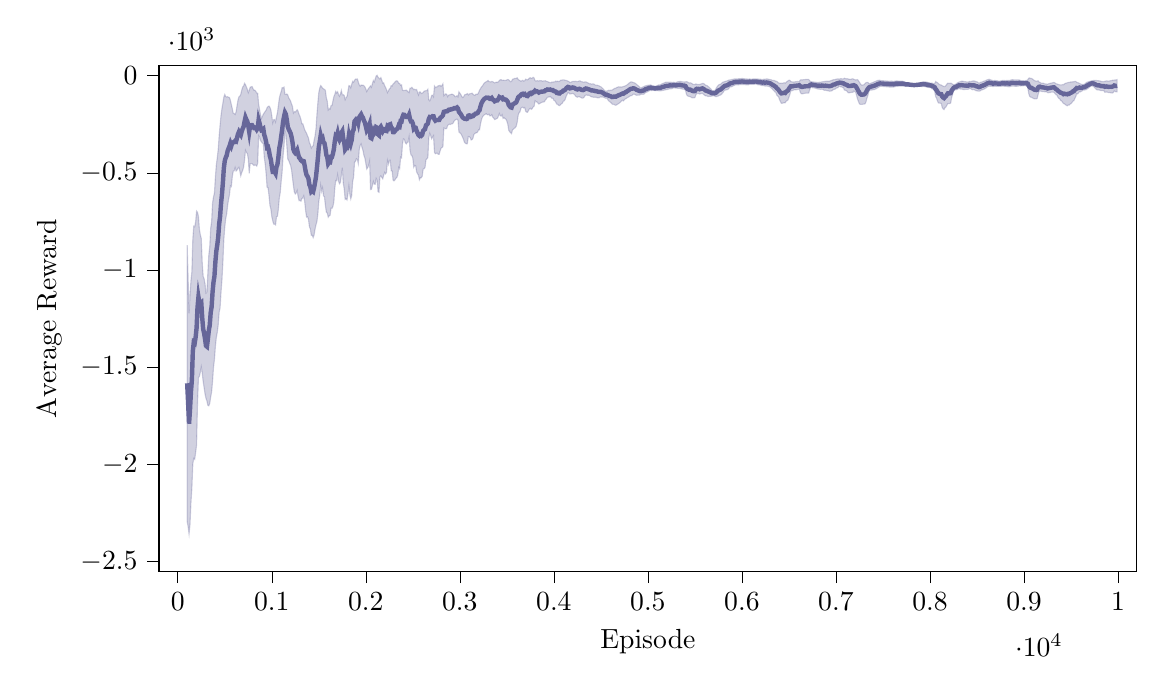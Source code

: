 % This file was created by tikzplotlib v0.9.1.
\begin{tikzpicture}

\definecolor{color0}{rgb}{1,0.498,0.055}
\definecolor{color1}{rgb}{0.122,0.467,0.706}

\begin{axis}[
compat=newest,
tick align=outside,
tick pos=left,
x grid style={white!69.02!black},
xmin=-200, xmax=10200.00,
xtick style={color=black},
y grid style={white!69.02!black},
ymin=-2550.00, ymax=50.00,
ytick style={color=black},
scaled y ticks=true,
scaled y ticks=base 10:-3,
width=14cm,
height=8cm,
xlabel=Episode,
ylabel=Average Reward,
%y label style={at={(-0.2,0.5)}}
]

\path [draw=blue!20!gray, fill=blue!20!gray, opacity=0.3]
(axis cs:100,-2293.9)
--(axis cs:100,-871.441)
--(axis cs:110,-1046.246)
--(axis cs:120,-1222.555)
--(axis cs:130,-1129.117)
--(axis cs:140,-1055.482)
--(axis cs:150,-1008.552)
--(axis cs:160,-840.538)
--(axis cs:170,-774.611)
--(axis cs:180,-777.719)
--(axis cs:190,-751.388)
--(axis cs:200,-697.044)
--(axis cs:210,-703.022)
--(axis cs:220,-724.943)
--(axis cs:230,-790.314)
--(axis cs:240,-819.211)
--(axis cs:250,-838.177)
--(axis cs:260,-961.242)
--(axis cs:270,-1032.816)
--(axis cs:280,-1044.192)
--(axis cs:290,-1070.416)
--(axis cs:300,-1119.254)
--(axis cs:310,-1114.138)
--(axis cs:320,-1014.129)
--(axis cs:330,-923.341)
--(axis cs:340,-880.965)
--(axis cs:350,-785.676)
--(axis cs:360,-751.487)
--(axis cs:370,-655.035)
--(axis cs:380,-623.95)
--(axis cs:390,-603.44)
--(axis cs:400,-522.469)
--(axis cs:410,-459.254)
--(axis cs:420,-422.226)
--(axis cs:430,-379.973)
--(axis cs:440,-309.907)
--(axis cs:450,-254.455)
--(axis cs:460,-204.104)
--(axis cs:470,-169.242)
--(axis cs:480,-140.536)
--(axis cs:490,-110.114)
--(axis cs:500,-97.032)
--(axis cs:510,-107.549)
--(axis cs:520,-110.116)
--(axis cs:530,-108.291)
--(axis cs:540,-111.387)
--(axis cs:550,-112.778)
--(axis cs:560,-128.012)
--(axis cs:570,-148.968)
--(axis cs:580,-169.784)
--(axis cs:590,-194.105)
--(axis cs:600,-194.973)
--(axis cs:610,-199.733)
--(axis cs:620,-186.604)
--(axis cs:630,-155.909)
--(axis cs:640,-127.443)
--(axis cs:650,-109.028)
--(axis cs:660,-106.278)
--(axis cs:670,-95.886)
--(axis cs:680,-75.063)
--(axis cs:690,-59.139)
--(axis cs:700,-53.334)
--(axis cs:710,-39.624)
--(axis cs:720,-46.033)
--(axis cs:730,-59.105)
--(axis cs:740,-70.326)
--(axis cs:750,-87.801)
--(axis cs:760,-75.775)
--(axis cs:770,-59.671)
--(axis cs:780,-57.638)
--(axis cs:790,-55.959)
--(axis cs:800,-66.516)
--(axis cs:810,-75.237)
--(axis cs:820,-75.088)
--(axis cs:830,-79.78)
--(axis cs:840,-90.23)
--(axis cs:850,-90.52)
--(axis cs:860,-146.8)
--(axis cs:870,-174.305)
--(axis cs:880,-201.411)
--(axis cs:890,-220.397)
--(axis cs:900,-209.678)
--(axis cs:910,-197.954)
--(axis cs:920,-191.275)
--(axis cs:930,-183.879)
--(axis cs:940,-177.145)
--(axis cs:950,-164.896)
--(axis cs:960,-159.282)
--(axis cs:970,-156.347)
--(axis cs:980,-162.896)
--(axis cs:990,-176.284)
--(axis cs:1000,-206.641)
--(axis cs:1010,-243.389)
--(axis cs:1020,-226.938)
--(axis cs:1030,-225.669)
--(axis cs:1040,-238.162)
--(axis cs:1050,-212.882)
--(axis cs:1060,-189.642)
--(axis cs:1070,-154.027)
--(axis cs:1080,-116.573)
--(axis cs:1090,-95.94)
--(axis cs:1100,-81.768)
--(axis cs:1110,-62.072)
--(axis cs:1120,-62.798)
--(axis cs:1130,-59.006)
--(axis cs:1140,-95.716)
--(axis cs:1150,-96.992)
--(axis cs:1160,-94.252)
--(axis cs:1170,-99.326)
--(axis cs:1180,-114.164)
--(axis cs:1190,-121.991)
--(axis cs:1200,-130.688)
--(axis cs:1210,-145.668)
--(axis cs:1220,-158.4)
--(axis cs:1230,-192.421)
--(axis cs:1240,-185.096)
--(axis cs:1250,-187.268)
--(axis cs:1260,-181.343)
--(axis cs:1270,-175.513)
--(axis cs:1280,-183.899)
--(axis cs:1290,-199.258)
--(axis cs:1300,-210.137)
--(axis cs:1310,-225.396)
--(axis cs:1320,-248.028)
--(axis cs:1330,-247.576)
--(axis cs:1340,-262.336)
--(axis cs:1350,-278.854)
--(axis cs:1360,-288.474)
--(axis cs:1370,-296.682)
--(axis cs:1380,-310.157)
--(axis cs:1390,-320.602)
--(axis cs:1400,-345.012)
--(axis cs:1410,-354.951)
--(axis cs:1420,-372.878)
--(axis cs:1430,-364.818)
--(axis cs:1440,-360.52)
--(axis cs:1450,-333.707)
--(axis cs:1460,-309.971)
--(axis cs:1470,-273.762)
--(axis cs:1480,-200.035)
--(axis cs:1490,-139.018)
--(axis cs:1500,-86.659)
--(axis cs:1510,-63.918)
--(axis cs:1520,-51.473)
--(axis cs:1530,-56.764)
--(axis cs:1540,-64.544)
--(axis cs:1550,-67.863)
--(axis cs:1560,-71.359)
--(axis cs:1570,-75.108)
--(axis cs:1580,-113.878)
--(axis cs:1590,-131.617)
--(axis cs:1600,-176.777)
--(axis cs:1610,-169.104)
--(axis cs:1620,-172.976)
--(axis cs:1630,-154.773)
--(axis cs:1640,-153.039)
--(axis cs:1650,-130.692)
--(axis cs:1660,-107.909)
--(axis cs:1670,-96.62)
--(axis cs:1680,-81.319)
--(axis cs:1690,-89.26)
--(axis cs:1700,-82.811)
--(axis cs:1710,-97.988)
--(axis cs:1720,-106.264)
--(axis cs:1730,-93.723)
--(axis cs:1740,-76.664)
--(axis cs:1750,-99.057)
--(axis cs:1760,-98.353)
--(axis cs:1770,-101.211)
--(axis cs:1780,-123.915)
--(axis cs:1790,-113.089)
--(axis cs:1800,-107.179)
--(axis cs:1810,-80.815)
--(axis cs:1820,-51.155)
--(axis cs:1830,-53.198)
--(axis cs:1840,-62.892)
--(axis cs:1850,-43.669)
--(axis cs:1860,-29.119)
--(axis cs:1870,-33.721)
--(axis cs:1880,-24.476)
--(axis cs:1890,-17.718)
--(axis cs:1900,-18.109)
--(axis cs:1910,-16.966)
--(axis cs:1920,-32.296)
--(axis cs:1930,-47.104)
--(axis cs:1940,-54.624)
--(axis cs:1950,-48.346)
--(axis cs:1960,-49.758)
--(axis cs:1970,-48.802)
--(axis cs:1980,-52.123)
--(axis cs:1990,-58.25)
--(axis cs:2000,-68.533)
--(axis cs:2010,-82.06)
--(axis cs:2020,-73.103)
--(axis cs:2030,-64.577)
--(axis cs:2040,-59.454)
--(axis cs:2050,-52.538)
--(axis cs:2060,-59.942)
--(axis cs:2070,-41.246)
--(axis cs:2080,-25.07)
--(axis cs:2090,-32.858)
--(axis cs:2100,-17.511)
--(axis cs:2110,-1.727)
--(axis cs:2120,1.895)
--(axis cs:2130,-8.087)
--(axis cs:2140,-12.872)
--(axis cs:2150,-17.017)
--(axis cs:2160,-10.119)
--(axis cs:2170,-23.455)
--(axis cs:2180,-38.996)
--(axis cs:2190,-36.955)
--(axis cs:2200,-51.423)
--(axis cs:2210,-61.407)
--(axis cs:2220,-71.571)
--(axis cs:2230,-87.185)
--(axis cs:2240,-78.184)
--(axis cs:2250,-68.252)
--(axis cs:2260,-65.133)
--(axis cs:2270,-51.04)
--(axis cs:2280,-53.464)
--(axis cs:2290,-42.831)
--(axis cs:2300,-39.426)
--(axis cs:2310,-32.799)
--(axis cs:2320,-28.206)
--(axis cs:2330,-26.598)
--(axis cs:2340,-29.365)
--(axis cs:2350,-40.135)
--(axis cs:2360,-39.901)
--(axis cs:2370,-49.594)
--(axis cs:2380,-47.38)
--(axis cs:2390,-74.374)
--(axis cs:2400,-76.407)
--(axis cs:2410,-75.994)
--(axis cs:2420,-75.953)
--(axis cs:2430,-74.186)
--(axis cs:2440,-78.677)
--(axis cs:2450,-83.808)
--(axis cs:2460,-87.413)
--(axis cs:2470,-63.962)
--(axis cs:2480,-63.924)
--(axis cs:2490,-60.217)
--(axis cs:2500,-66.167)
--(axis cs:2510,-72.374)
--(axis cs:2520,-70.098)
--(axis cs:2530,-72.531)
--(axis cs:2540,-71.279)
--(axis cs:2550,-85.642)
--(axis cs:2560,-99.443)
--(axis cs:2570,-83.814)
--(axis cs:2580,-83.871)
--(axis cs:2590,-92.045)
--(axis cs:2600,-90.188)
--(axis cs:2610,-86.816)
--(axis cs:2620,-79.88)
--(axis cs:2630,-78.58)
--(axis cs:2640,-77.447)
--(axis cs:2650,-76.406)
--(axis cs:2660,-69.876)
--(axis cs:2670,-124.767)
--(axis cs:2680,-129.809)
--(axis cs:2690,-119.64)
--(axis cs:2700,-101.359)
--(axis cs:2710,-100.586)
--(axis cs:2720,-108.794)
--(axis cs:2730,-53.486)
--(axis cs:2740,-61.248)
--(axis cs:2750,-58.003)
--(axis cs:2760,-57.539)
--(axis cs:2770,-52.219)
--(axis cs:2780,-51.918)
--(axis cs:2790,-49.722)
--(axis cs:2800,-55.445)
--(axis cs:2810,-50.382)
--(axis cs:2820,-41.922)
--(axis cs:2830,-103.27)
--(axis cs:2840,-98.036)
--(axis cs:2850,-93.505)
--(axis cs:2860,-95.657)
--(axis cs:2870,-107.796)
--(axis cs:2880,-100.453)
--(axis cs:2890,-99.013)
--(axis cs:2900,-97.741)
--(axis cs:2910,-95.491)
--(axis cs:2920,-95.815)
--(axis cs:2930,-97.627)
--(axis cs:2940,-101.767)
--(axis cs:2950,-108.626)
--(axis cs:2960,-107.222)
--(axis cs:2970,-103.46)
--(axis cs:2980,-109.588)
--(axis cs:2990,-83.316)
--(axis cs:3000,-89.856)
--(axis cs:3010,-97.184)
--(axis cs:3020,-106.916)
--(axis cs:3030,-112.839)
--(axis cs:3040,-108.915)
--(axis cs:3050,-99.202)
--(axis cs:3060,-97.102)
--(axis cs:3070,-95.709)
--(axis cs:3080,-92.149)
--(axis cs:3090,-99.276)
--(axis cs:3100,-94.696)
--(axis cs:3110,-92.838)
--(axis cs:3120,-92.15)
--(axis cs:3130,-89.924)
--(axis cs:3140,-95.794)
--(axis cs:3150,-100.231)
--(axis cs:3160,-101.832)
--(axis cs:3170,-95.722)
--(axis cs:3180,-96.008)
--(axis cs:3190,-95.458)
--(axis cs:3200,-85.783)
--(axis cs:3210,-75.023)
--(axis cs:3220,-66.517)
--(axis cs:3230,-57.959)
--(axis cs:3240,-53.048)
--(axis cs:3250,-45.389)
--(axis cs:3260,-38.178)
--(axis cs:3270,-34.681)
--(axis cs:3280,-31.388)
--(axis cs:3290,-28.718)
--(axis cs:3300,-24.786)
--(axis cs:3310,-30.847)
--(axis cs:3320,-31.255)
--(axis cs:3330,-32.686)
--(axis cs:3340,-29.788)
--(axis cs:3350,-31.34)
--(axis cs:3360,-34.612)
--(axis cs:3370,-37.554)
--(axis cs:3380,-34.815)
--(axis cs:3390,-33.358)
--(axis cs:3400,-35.076)
--(axis cs:3410,-31.146)
--(axis cs:3420,-25.612)
--(axis cs:3430,-21.319)
--(axis cs:3440,-20.703)
--(axis cs:3450,-24.728)
--(axis cs:3460,-23.296)
--(axis cs:3470,-23.966)
--(axis cs:3480,-24.975)
--(axis cs:3490,-24.087)
--(axis cs:3500,-22.033)
--(axis cs:3510,-19.897)
--(axis cs:3520,-21.503)
--(axis cs:3530,-26.553)
--(axis cs:3540,-31.735)
--(axis cs:3550,-29.867)
--(axis cs:3560,-18.675)
--(axis cs:3570,-17.686)
--(axis cs:3580,-14.69)
--(axis cs:3590,-14.26)
--(axis cs:3600,-14.02)
--(axis cs:3610,-10.987)
--(axis cs:3620,-19.225)
--(axis cs:3630,-22.922)
--(axis cs:3640,-25.826)
--(axis cs:3650,-28.949)
--(axis cs:3660,-26.157)
--(axis cs:3670,-23.894)
--(axis cs:3680,-28.295)
--(axis cs:3690,-25.736)
--(axis cs:3700,-18.303)
--(axis cs:3710,-20.603)
--(axis cs:3720,-21.445)
--(axis cs:3730,-17.726)
--(axis cs:3740,-12.25)
--(axis cs:3750,-10.855)
--(axis cs:3760,-14.153)
--(axis cs:3770,-12.682)
--(axis cs:3780,-8.501)
--(axis cs:3790,-12.185)
--(axis cs:3800,-25.846)
--(axis cs:3810,-27.936)
--(axis cs:3820,-26.112)
--(axis cs:3830,-26.326)
--(axis cs:3840,-27.819)
--(axis cs:3850,-25.397)
--(axis cs:3860,-26.238)
--(axis cs:3870,-26.265)
--(axis cs:3880,-28.556)
--(axis cs:3890,-27.01)
--(axis cs:3900,-27.151)
--(axis cs:3910,-26.181)
--(axis cs:3920,-29.391)
--(axis cs:3930,-30.285)
--(axis cs:3940,-32.638)
--(axis cs:3950,-34.526)
--(axis cs:3960,-35.876)
--(axis cs:3970,-36.494)
--(axis cs:3980,-32.796)
--(axis cs:3990,-33.314)
--(axis cs:4000,-32.378)
--(axis cs:4010,-32.336)
--(axis cs:4020,-28.087)
--(axis cs:4030,-30.907)
--(axis cs:4040,-28.492)
--(axis cs:4050,-30.606)
--(axis cs:4060,-29.624)
--(axis cs:4070,-24.007)
--(axis cs:4080,-23.163)
--(axis cs:4090,-22.456)
--(axis cs:4100,-21.803)
--(axis cs:4110,-21.934)
--(axis cs:4120,-23.879)
--(axis cs:4130,-24.592)
--(axis cs:4140,-25.881)
--(axis cs:4150,-28.401)
--(axis cs:4160,-30.573)
--(axis cs:4170,-35.941)
--(axis cs:4180,-34.643)
--(axis cs:4190,-31.602)
--(axis cs:4200,-30.109)
--(axis cs:4210,-29.492)
--(axis cs:4220,-30.12)
--(axis cs:4230,-29.201)
--(axis cs:4240,-30.165)
--(axis cs:4250,-31.032)
--(axis cs:4260,-29.548)
--(axis cs:4270,-27.033)
--(axis cs:4280,-27.384)
--(axis cs:4290,-30.99)
--(axis cs:4300,-31.482)
--(axis cs:4310,-33.267)
--(axis cs:4320,-33.187)
--(axis cs:4330,-32.739)
--(axis cs:4340,-31.897)
--(axis cs:4350,-34.146)
--(axis cs:4360,-36.961)
--(axis cs:4370,-38.805)
--(axis cs:4380,-42.508)
--(axis cs:4390,-41.317)
--(axis cs:4400,-43.952)
--(axis cs:4410,-42.525)
--(axis cs:4420,-42.723)
--(axis cs:4430,-44.501)
--(axis cs:4440,-48.454)
--(axis cs:4450,-48.711)
--(axis cs:4460,-48.818)
--(axis cs:4470,-51.044)
--(axis cs:4480,-52.252)
--(axis cs:4490,-55.715)
--(axis cs:4500,-57.346)
--(axis cs:4510,-62.05)
--(axis cs:4520,-65.767)
--(axis cs:4530,-72.128)
--(axis cs:4540,-76.602)
--(axis cs:4550,-79.798)
--(axis cs:4560,-79.515)
--(axis cs:4570,-78.531)
--(axis cs:4580,-75.327)
--(axis cs:4590,-77.33)
--(axis cs:4600,-74.272)
--(axis cs:4610,-74.328)
--(axis cs:4620,-74.194)
--(axis cs:4630,-70.838)
--(axis cs:4640,-67.842)
--(axis cs:4650,-64.606)
--(axis cs:4660,-64.104)
--(axis cs:4670,-60.203)
--(axis cs:4680,-59.537)
--(axis cs:4690,-57.367)
--(axis cs:4700,-58.425)
--(axis cs:4710,-58.127)
--(axis cs:4720,-58.991)
--(axis cs:4730,-57.648)
--(axis cs:4740,-55.583)
--(axis cs:4750,-55.16)
--(axis cs:4760,-51.932)
--(axis cs:4770,-51.029)
--(axis cs:4780,-46.282)
--(axis cs:4790,-43.305)
--(axis cs:4800,-38.445)
--(axis cs:4810,-34.943)
--(axis cs:4820,-32.064)
--(axis cs:4830,-32.663)
--(axis cs:4840,-34.475)
--(axis cs:4850,-35.909)
--(axis cs:4860,-38.257)
--(axis cs:4870,-40.743)
--(axis cs:4880,-45.882)
--(axis cs:4890,-48.987)
--(axis cs:4900,-53.164)
--(axis cs:4910,-57.674)
--(axis cs:4920,-62.978)
--(axis cs:4930,-62.854)
--(axis cs:4940,-59.517)
--(axis cs:4950,-57.816)
--(axis cs:4960,-55.718)
--(axis cs:4970,-53.04)
--(axis cs:4980,-52.013)
--(axis cs:4990,-50.699)
--(axis cs:5000,-49.654)
--(axis cs:5010,-49.331)
--(axis cs:5020,-48.346)
--(axis cs:5030,-47.77)
--(axis cs:5040,-50.212)
--(axis cs:5050,-51.802)
--(axis cs:5060,-52.9)
--(axis cs:5070,-54.046)
--(axis cs:5080,-54.174)
--(axis cs:5090,-53.183)
--(axis cs:5100,-51.457)
--(axis cs:5110,-48.515)
--(axis cs:5120,-47.426)
--(axis cs:5130,-47.244)
--(axis cs:5140,-45.468)
--(axis cs:5150,-42.069)
--(axis cs:5160,-39.628)
--(axis cs:5170,-39.036)
--(axis cs:5180,-36.099)
--(axis cs:5190,-33.852)
--(axis cs:5200,-33.427)
--(axis cs:5210,-33.636)
--(axis cs:5220,-33.764)
--(axis cs:5230,-33.107)
--(axis cs:5240,-33.361)
--(axis cs:5250,-34.336)
--(axis cs:5260,-35.468)
--(axis cs:5270,-34.102)
--(axis cs:5280,-34.892)
--(axis cs:5290,-35.758)
--(axis cs:5300,-35.49)
--(axis cs:5310,-32.914)
--(axis cs:5320,-31.504)
--(axis cs:5330,-31.072)
--(axis cs:5340,-30.005)
--(axis cs:5350,-30.245)
--(axis cs:5360,-30.588)
--(axis cs:5370,-32.344)
--(axis cs:5380,-32.014)
--(axis cs:5390,-32.754)
--(axis cs:5400,-32.122)
--(axis cs:5410,-30.909)
--(axis cs:5420,-32.322)
--(axis cs:5430,-34.996)
--(axis cs:5440,-38.156)
--(axis cs:5450,-36.929)
--(axis cs:5460,-38.243)
--(axis cs:5470,-41.636)
--(axis cs:5480,-44.628)
--(axis cs:5490,-45.122)
--(axis cs:5500,-45.541)
--(axis cs:5510,-42.546)
--(axis cs:5520,-44.188)
--(axis cs:5530,-45.725)
--(axis cs:5540,-44.789)
--(axis cs:5550,-45.79)
--(axis cs:5560,-43.506)
--(axis cs:5570,-41.859)
--(axis cs:5580,-40.284)
--(axis cs:5590,-40.369)
--(axis cs:5600,-42.719)
--(axis cs:5610,-48.149)
--(axis cs:5620,-50.395)
--(axis cs:5630,-51.367)
--(axis cs:5640,-55.313)
--(axis cs:5650,-58.976)
--(axis cs:5660,-64.607)
--(axis cs:5670,-68.357)
--(axis cs:5680,-75.463)
--(axis cs:5690,-77.774)
--(axis cs:5700,-77.413)
--(axis cs:5710,-76.737)
--(axis cs:5720,-71.065)
--(axis cs:5730,-61.996)
--(axis cs:5740,-54.157)
--(axis cs:5750,-48.912)
--(axis cs:5760,-45.743)
--(axis cs:5770,-44.753)
--(axis cs:5780,-41.472)
--(axis cs:5790,-36.632)
--(axis cs:5800,-32.988)
--(axis cs:5810,-31.902)
--(axis cs:5820,-29.944)
--(axis cs:5830,-28.407)
--(axis cs:5840,-27.481)
--(axis cs:5850,-24.892)
--(axis cs:5860,-22.788)
--(axis cs:5870,-22.635)
--(axis cs:5880,-21.449)
--(axis cs:5890,-20.018)
--(axis cs:5900,-19.832)
--(axis cs:5910,-18.055)
--(axis cs:5920,-17.054)
--(axis cs:5930,-17.188)
--(axis cs:5940,-16.993)
--(axis cs:5950,-17.546)
--(axis cs:5960,-16.254)
--(axis cs:5970,-15.829)
--(axis cs:5980,-15.758)
--(axis cs:5990,-15.453)
--(axis cs:6000,-14.432)
--(axis cs:6010,-15.105)
--(axis cs:6020,-16.058)
--(axis cs:6030,-16.311)
--(axis cs:6040,-16.696)
--(axis cs:6050,-17.128)
--(axis cs:6060,-17.567)
--(axis cs:6070,-18.111)
--(axis cs:6080,-17.087)
--(axis cs:6090,-17.71)
--(axis cs:6100,-18.225)
--(axis cs:6110,-17.73)
--(axis cs:6120,-16.508)
--(axis cs:6130,-16.692)
--(axis cs:6140,-16.845)
--(axis cs:6150,-17.021)
--(axis cs:6160,-17.761)
--(axis cs:6170,-17.189)
--(axis cs:6180,-18.25)
--(axis cs:6190,-17.888)
--(axis cs:6200,-18.859)
--(axis cs:6210,-19.912)
--(axis cs:6220,-20.43)
--(axis cs:6230,-18.697)
--(axis cs:6240,-18.57)
--(axis cs:6250,-17.999)
--(axis cs:6260,-17.185)
--(axis cs:6270,-17.137)
--(axis cs:6280,-18.204)
--(axis cs:6290,-19.424)
--(axis cs:6300,-20.24)
--(axis cs:6310,-20.737)
--(axis cs:6320,-23.309)
--(axis cs:6330,-25.203)
--(axis cs:6340,-24.13)
--(axis cs:6350,-25.888)
--(axis cs:6360,-29.387)
--(axis cs:6370,-29.131)
--(axis cs:6380,-32.551)
--(axis cs:6390,-37.447)
--(axis cs:6400,-38.733)
--(axis cs:6410,-39.199)
--(axis cs:6420,-39.493)
--(axis cs:6430,-38.957)
--(axis cs:6440,-38.138)
--(axis cs:6450,-36.549)
--(axis cs:6460,-38.806)
--(axis cs:6470,-34.336)
--(axis cs:6480,-30.209)
--(axis cs:6490,-27.154)
--(axis cs:6500,-23.486)
--(axis cs:6510,-24.126)
--(axis cs:6520,-30.532)
--(axis cs:6530,-31.553)
--(axis cs:6540,-32.65)
--(axis cs:6550,-33.196)
--(axis cs:6560,-32.319)
--(axis cs:6570,-31.33)
--(axis cs:6580,-31.103)
--(axis cs:6590,-30.319)
--(axis cs:6600,-30.49)
--(axis cs:6610,-30.919)
--(axis cs:6620,-23.053)
--(axis cs:6630,-21.111)
--(axis cs:6640,-22.417)
--(axis cs:6650,-20.962)
--(axis cs:6660,-20.292)
--(axis cs:6670,-20.205)
--(axis cs:6680,-19.52)
--(axis cs:6690,-19.421)
--(axis cs:6700,-19.624)
--(axis cs:6710,-19.653)
--(axis cs:6720,-25.332)
--(axis cs:6730,-31.602)
--(axis cs:6740,-31.115)
--(axis cs:6750,-32.538)
--(axis cs:6760,-32.824)
--(axis cs:6770,-33.109)
--(axis cs:6780,-34.314)
--(axis cs:6790,-34.056)
--(axis cs:6800,-35.169)
--(axis cs:6810,-34.659)
--(axis cs:6820,-34.326)
--(axis cs:6830,-34.043)
--(axis cs:6840,-33.319)
--(axis cs:6850,-32.097)
--(axis cs:6860,-31.5)
--(axis cs:6870,-30.785)
--(axis cs:6880,-30.225)
--(axis cs:6890,-29.322)
--(axis cs:6900,-28.235)
--(axis cs:6910,-28.947)
--(axis cs:6920,-28.986)
--(axis cs:6930,-28.738)
--(axis cs:6940,-26.971)
--(axis cs:6950,-25.424)
--(axis cs:6960,-23.559)
--(axis cs:6970,-21.29)
--(axis cs:6980,-20.806)
--(axis cs:6990,-20.164)
--(axis cs:7000,-18.444)
--(axis cs:7010,-17.457)
--(axis cs:7020,-16.723)
--(axis cs:7030,-17.452)
--(axis cs:7040,-17.77)
--(axis cs:7050,-15.593)
--(axis cs:7060,-16.243)
--(axis cs:7070,-16.7)
--(axis cs:7080,-16.996)
--(axis cs:7090,-13.12)
--(axis cs:7100,-15.204)
--(axis cs:7110,-16.345)
--(axis cs:7120,-15.988)
--(axis cs:7130,-17.101)
--(axis cs:7140,-18.423)
--(axis cs:7150,-19.568)
--(axis cs:7160,-18.501)
--(axis cs:7170,-16.661)
--(axis cs:7180,-16.264)
--(axis cs:7190,-18.891)
--(axis cs:7200,-20.367)
--(axis cs:7210,-22.404)
--(axis cs:7220,-21.403)
--(axis cs:7230,-20.256)
--(axis cs:7240,-26.621)
--(axis cs:7250,-33.757)
--(axis cs:7260,-41.815)
--(axis cs:7270,-48.058)
--(axis cs:7280,-48.733)
--(axis cs:7290,-47.813)
--(axis cs:7300,-46.635)
--(axis cs:7310,-40.509)
--(axis cs:7320,-35.985)
--(axis cs:7330,-35.016)
--(axis cs:7340,-34.549)
--(axis cs:7350,-40.862)
--(axis cs:7360,-41.158)
--(axis cs:7370,-39.696)
--(axis cs:7380,-37.209)
--(axis cs:7390,-35.837)
--(axis cs:7400,-33.342)
--(axis cs:7410,-31.341)
--(axis cs:7420,-30.001)
--(axis cs:7430,-27.983)
--(axis cs:7440,-25.341)
--(axis cs:7450,-24.421)
--(axis cs:7460,-23.506)
--(axis cs:7470,-24.26)
--(axis cs:7480,-25.617)
--(axis cs:7490,-25.912)
--(axis cs:7500,-26.009)
--(axis cs:7510,-26.757)
--(axis cs:7520,-27.316)
--(axis cs:7530,-26.876)
--(axis cs:7540,-28.147)
--(axis cs:7550,-27.833)
--(axis cs:7560,-28.247)
--(axis cs:7570,-28.071)
--(axis cs:7580,-28.531)
--(axis cs:7590,-27.868)
--(axis cs:7600,-28.793)
--(axis cs:7610,-30.284)
--(axis cs:7620,-29.043)
--(axis cs:7630,-28.804)
--(axis cs:7640,-27.469)
--(axis cs:7650,-27.711)
--(axis cs:7660,-27.905)
--(axis cs:7670,-28.406)
--(axis cs:7680,-27.964)
--(axis cs:7690,-28.449)
--(axis cs:7700,-28.962)
--(axis cs:7710,-28.832)
--(axis cs:7720,-30.572)
--(axis cs:7730,-32.756)
--(axis cs:7740,-35.317)
--(axis cs:7750,-36.19)
--(axis cs:7760,-36.453)
--(axis cs:7770,-36.794)
--(axis cs:7780,-37.892)
--(axis cs:7790,-39.743)
--(axis cs:7800,-40.391)
--(axis cs:7810,-41.481)
--(axis cs:7820,-42.36)
--(axis cs:7830,-42.856)
--(axis cs:7840,-42.584)
--(axis cs:7850,-42.201)
--(axis cs:7860,-40.887)
--(axis cs:7870,-40.046)
--(axis cs:7880,-38.543)
--(axis cs:7890,-37.315)
--(axis cs:7900,-35.216)
--(axis cs:7910,-33.404)
--(axis cs:7920,-32.983)
--(axis cs:7930,-32.123)
--(axis cs:7940,-32.184)
--(axis cs:7950,-32.494)
--(axis cs:7960,-33.021)
--(axis cs:7970,-33.824)
--(axis cs:7980,-35.15)
--(axis cs:7990,-36.497)
--(axis cs:8000,-37.958)
--(axis cs:8010,-38.996)
--(axis cs:8020,-37.935)
--(axis cs:8030,-39.994)
--(axis cs:8040,-41.272)
--(axis cs:8050,-40.798)
--(axis cs:8060,-30.38)
--(axis cs:8070,-33.23)
--(axis cs:8080,-36.035)
--(axis cs:8090,-41.291)
--(axis cs:8100,-44.917)
--(axis cs:8110,-47.603)
--(axis cs:8120,-48.364)
--(axis cs:8130,-51.521)
--(axis cs:8140,-53.727)
--(axis cs:8150,-56.509)
--(axis cs:8160,-55.364)
--(axis cs:8170,-50.132)
--(axis cs:8180,-43.587)
--(axis cs:8190,-38.754)
--(axis cs:8200,-39.771)
--(axis cs:8210,-39.333)
--(axis cs:8220,-38.356)
--(axis cs:8230,-40.54)
--(axis cs:8240,-43.84)
--(axis cs:8250,-46.291)
--(axis cs:8260,-46.759)
--(axis cs:8270,-44.18)
--(axis cs:8280,-43.066)
--(axis cs:8290,-37.225)
--(axis cs:8300,-35.541)
--(axis cs:8310,-32.455)
--(axis cs:8320,-31.929)
--(axis cs:8330,-29.229)
--(axis cs:8340,-28.684)
--(axis cs:8350,-28.924)
--(axis cs:8360,-30.274)
--(axis cs:8370,-30.673)
--(axis cs:8380,-30.904)
--(axis cs:8390,-32.748)
--(axis cs:8400,-32.907)
--(axis cs:8410,-32.592)
--(axis cs:8420,-29.462)
--(axis cs:8430,-30.871)
--(axis cs:8440,-29.932)
--(axis cs:8450,-27.918)
--(axis cs:8460,-27.593)
--(axis cs:8470,-27.562)
--(axis cs:8480,-28.613)
--(axis cs:8490,-31.393)
--(axis cs:8500,-31.541)
--(axis cs:8510,-35.004)
--(axis cs:8520,-38.673)
--(axis cs:8530,-37.439)
--(axis cs:8540,-33.738)
--(axis cs:8550,-33.044)
--(axis cs:8560,-31.55)
--(axis cs:8570,-28.857)
--(axis cs:8580,-27.659)
--(axis cs:8590,-26.201)
--(axis cs:8600,-22.933)
--(axis cs:8610,-21.185)
--(axis cs:8620,-19.994)
--(axis cs:8630,-18.711)
--(axis cs:8640,-20.807)
--(axis cs:8650,-22.564)
--(axis cs:8660,-23.912)
--(axis cs:8670,-26.085)
--(axis cs:8680,-25.61)
--(axis cs:8690,-24.691)
--(axis cs:8700,-25.44)
--(axis cs:8710,-26.075)
--(axis cs:8720,-26.668)
--(axis cs:8730,-29.044)
--(axis cs:8740,-28.55)
--(axis cs:8750,-27.008)
--(axis cs:8760,-26.271)
--(axis cs:8770,-24.697)
--(axis cs:8780,-25.506)
--(axis cs:8790,-24.379)
--(axis cs:8800,-26.089)
--(axis cs:8810,-24.753)
--(axis cs:8820,-24.416)
--(axis cs:8830,-24.143)
--(axis cs:8840,-24.44)
--(axis cs:8850,-24.799)
--(axis cs:8860,-22.375)
--(axis cs:8870,-21.445)
--(axis cs:8880,-20.57)
--(axis cs:8890,-21.996)
--(axis cs:8900,-21.657)
--(axis cs:8910,-22.002)
--(axis cs:8920,-22.299)
--(axis cs:8930,-21.923)
--(axis cs:8940,-22.113)
--(axis cs:8950,-21.937)
--(axis cs:8960,-24.507)
--(axis cs:8970,-26.248)
--(axis cs:8980,-26.102)
--(axis cs:8990,-26.483)
--(axis cs:9000,-26.557)
--(axis cs:9010,-27.212)
--(axis cs:9020,-25.193)
--(axis cs:9030,-25.412)
--(axis cs:9040,-21.423)
--(axis cs:9050,-13.3)
--(axis cs:9060,-11.788)
--(axis cs:9070,-14.443)
--(axis cs:9080,-14.508)
--(axis cs:9090,-17.173)
--(axis cs:9100,-21.193)
--(axis cs:9110,-24.711)
--(axis cs:9120,-27.152)
--(axis cs:9130,-28.318)
--(axis cs:9140,-27.828)
--(axis cs:9150,-26.4)
--(axis cs:9160,-32.971)
--(axis cs:9170,-34.329)
--(axis cs:9180,-38.39)
--(axis cs:9190,-38.473)
--(axis cs:9200,-38.732)
--(axis cs:9210,-39.661)
--(axis cs:9220,-42.275)
--(axis cs:9230,-43.007)
--(axis cs:9240,-43.332)
--(axis cs:9250,-44.39)
--(axis cs:9260,-41.974)
--(axis cs:9270,-40.314)
--(axis cs:9280,-39.423)
--(axis cs:9290,-38.402)
--(axis cs:9300,-37.619)
--(axis cs:9310,-35.885)
--(axis cs:9320,-34.994)
--(axis cs:9330,-37.931)
--(axis cs:9340,-41.497)
--(axis cs:9350,-42.736)
--(axis cs:9360,-44.628)
--(axis cs:9370,-45.856)
--(axis cs:9380,-47.645)
--(axis cs:9390,-47.879)
--(axis cs:9400,-47.884)
--(axis cs:9410,-45.866)
--(axis cs:9420,-46.9)
--(axis cs:9430,-42.471)
--(axis cs:9440,-39.551)
--(axis cs:9450,-38.453)
--(axis cs:9460,-36.731)
--(axis cs:9470,-35.168)
--(axis cs:9480,-35.011)
--(axis cs:9490,-34.101)
--(axis cs:9500,-31.939)
--(axis cs:9510,-33.284)
--(axis cs:9520,-31.232)
--(axis cs:9530,-31.712)
--(axis cs:9540,-29.814)
--(axis cs:9550,-29.476)
--(axis cs:9560,-34.505)
--(axis cs:9570,-35.608)
--(axis cs:9580,-37.424)
--(axis cs:9590,-40.1)
--(axis cs:9600,-42.462)
--(axis cs:9610,-44.278)
--(axis cs:9620,-45.293)
--(axis cs:9630,-44.798)
--(axis cs:9640,-44.834)
--(axis cs:9650,-41.789)
--(axis cs:9660,-37.404)
--(axis cs:9670,-34.037)
--(axis cs:9680,-32.216)
--(axis cs:9690,-30.478)
--(axis cs:9700,-29.659)
--(axis cs:9710,-28.392)
--(axis cs:9720,-26.546)
--(axis cs:9730,-25.775)
--(axis cs:9740,-25.161)
--(axis cs:9750,-24.277)
--(axis cs:9760,-25.173)
--(axis cs:9770,-25.105)
--(axis cs:9780,-25.746)
--(axis cs:9790,-26.121)
--(axis cs:9800,-26.638)
--(axis cs:9810,-27.673)
--(axis cs:9820,-29.997)
--(axis cs:9830,-30.106)
--(axis cs:9840,-31.138)
--(axis cs:9850,-30.789)
--(axis cs:9860,-29.217)
--(axis cs:9870,-28.03)
--(axis cs:9880,-26.982)
--(axis cs:9890,-27.979)
--(axis cs:9900,-28.431)
--(axis cs:9910,-27.329)
--(axis cs:9920,-26.141)
--(axis cs:9930,-25.944)
--(axis cs:9940,-23.759)
--(axis cs:9950,-23.103)
--(axis cs:9960,-22.786)
--(axis cs:9970,-22.376)
--(axis cs:9980,-22.269)
--(axis cs:9990,-20.55)
--(axis cs:9990,-83.336)
--(axis cs:9990,-83.336)
--(axis cs:9980,-83.803)
--(axis cs:9970,-81.611)
--(axis cs:9960,-78.571)
--(axis cs:9950,-86.857)
--(axis cs:9940,-89.433)
--(axis cs:9930,-88.923)
--(axis cs:9920,-88.189)
--(axis cs:9910,-86.816)
--(axis cs:9900,-87.646)
--(axis cs:9890,-85.345)
--(axis cs:9880,-84.413)
--(axis cs:9870,-85.083)
--(axis cs:9860,-85.484)
--(axis cs:9850,-77.454)
--(axis cs:9840,-76.991)
--(axis cs:9830,-76.71)
--(axis cs:9820,-77.318)
--(axis cs:9810,-75.599)
--(axis cs:9800,-73.516)
--(axis cs:9790,-73.805)
--(axis cs:9780,-73.584)
--(axis cs:9770,-71.158)
--(axis cs:9760,-65.45)
--(axis cs:9750,-61.698)
--(axis cs:9740,-55.556)
--(axis cs:9730,-53.833)
--(axis cs:9720,-52.621)
--(axis cs:9710,-54.701)
--(axis cs:9700,-57.31)
--(axis cs:9690,-62.876)
--(axis cs:9680,-65.182)
--(axis cs:9670,-69.268)
--(axis cs:9660,-72.318)
--(axis cs:9650,-73.611)
--(axis cs:9640,-74.008)
--(axis cs:9630,-73.613)
--(axis cs:9620,-78.297)
--(axis cs:9610,-80.847)
--(axis cs:9600,-83.935)
--(axis cs:9590,-82.55)
--(axis cs:9580,-89.224)
--(axis cs:9570,-94.407)
--(axis cs:9560,-93.311)
--(axis cs:9550,-109.421)
--(axis cs:9540,-118.154)
--(axis cs:9530,-129.465)
--(axis cs:9520,-130.957)
--(axis cs:9510,-138.846)
--(axis cs:9500,-144.243)
--(axis cs:9490,-146.581)
--(axis cs:9480,-151.864)
--(axis cs:9470,-151.3)
--(axis cs:9460,-155.282)
--(axis cs:9450,-152.226)
--(axis cs:9440,-149.47)
--(axis cs:9430,-143.927)
--(axis cs:9420,-143.634)
--(axis cs:9410,-136.89)
--(axis cs:9400,-130.146)
--(axis cs:9390,-128.342)
--(axis cs:9380,-119.37)
--(axis cs:9370,-116.552)
--(axis cs:9360,-110.497)
--(axis cs:9350,-100.597)
--(axis cs:9340,-98.239)
--(axis cs:9330,-92.253)
--(axis cs:9320,-86.333)
--(axis cs:9310,-84.771)
--(axis cs:9300,-84.762)
--(axis cs:9290,-84.713)
--(axis cs:9280,-86.808)
--(axis cs:9270,-86.879)
--(axis cs:9260,-88.006)
--(axis cs:9250,-87.668)
--(axis cs:9240,-83.035)
--(axis cs:9230,-83.035)
--(axis cs:9220,-82.898)
--(axis cs:9210,-82.366)
--(axis cs:9200,-82.355)
--(axis cs:9190,-81.623)
--(axis cs:9180,-79.862)
--(axis cs:9170,-79.241)
--(axis cs:9160,-82.066)
--(axis cs:9150,-98.552)
--(axis cs:9140,-117.491)
--(axis cs:9130,-119.924)
--(axis cs:9120,-119.715)
--(axis cs:9110,-119.178)
--(axis cs:9100,-117.278)
--(axis cs:9090,-114.953)
--(axis cs:9080,-111.457)
--(axis cs:9070,-110.62)
--(axis cs:9060,-106.561)
--(axis cs:9050,-90.863)
--(axis cs:9040,-60.513)
--(axis cs:9030,-52.922)
--(axis cs:9020,-52.388)
--(axis cs:9010,-51.35)
--(axis cs:9000,-51.196)
--(axis cs:8990,-52.445)
--(axis cs:8980,-52.464)
--(axis cs:8970,-52.975)
--(axis cs:8960,-53.158)
--(axis cs:8950,-52.667)
--(axis cs:8940,-53.51)
--(axis cs:8930,-54.197)
--(axis cs:8920,-55.136)
--(axis cs:8910,-54.882)
--(axis cs:8900,-54.425)
--(axis cs:8890,-53.977)
--(axis cs:8880,-53.665)
--(axis cs:8870,-53.697)
--(axis cs:8860,-55.339)
--(axis cs:8850,-56.841)
--(axis cs:8840,-57.163)
--(axis cs:8830,-56.159)
--(axis cs:8820,-55.836)
--(axis cs:8810,-55.15)
--(axis cs:8800,-55.451)
--(axis cs:8790,-54.604)
--(axis cs:8780,-54.056)
--(axis cs:8770,-53.498)
--(axis cs:8760,-54.414)
--(axis cs:8750,-54.846)
--(axis cs:8740,-54.699)
--(axis cs:8730,-54.914)
--(axis cs:8720,-54.902)
--(axis cs:8710,-54.972)
--(axis cs:8700,-54.623)
--(axis cs:8690,-54.384)
--(axis cs:8680,-54.714)
--(axis cs:8670,-56.646)
--(axis cs:8660,-54.585)
--(axis cs:8650,-54.5)
--(axis cs:8640,-54.819)
--(axis cs:8630,-54.101)
--(axis cs:8620,-55.809)
--(axis cs:8610,-58.127)
--(axis cs:8600,-62.099)
--(axis cs:8590,-64.507)
--(axis cs:8580,-68.718)
--(axis cs:8570,-70.419)
--(axis cs:8560,-72.858)
--(axis cs:8550,-72.67)
--(axis cs:8540,-76.768)
--(axis cs:8530,-79.557)
--(axis cs:8520,-79.855)
--(axis cs:8510,-79.374)
--(axis cs:8500,-77.972)
--(axis cs:8490,-77.554)
--(axis cs:8480,-74.666)
--(axis cs:8470,-72.848)
--(axis cs:8460,-71.317)
--(axis cs:8450,-72.692)
--(axis cs:8440,-69.609)
--(axis cs:8430,-66.052)
--(axis cs:8420,-66.788)
--(axis cs:8410,-69.548)
--(axis cs:8400,-70.886)
--(axis cs:8390,-71.043)
--(axis cs:8380,-70.982)
--(axis cs:8370,-71.312)
--(axis cs:8360,-71.436)
--(axis cs:8350,-71.262)
--(axis cs:8340,-69.25)
--(axis cs:8330,-69.322)
--(axis cs:8320,-68.39)
--(axis cs:8310,-66.814)
--(axis cs:8300,-67.83)
--(axis cs:8290,-71.138)
--(axis cs:8280,-72.543)
--(axis cs:8270,-73.075)
--(axis cs:8260,-73.6)
--(axis cs:8250,-81.477)
--(axis cs:8240,-97.211)
--(axis cs:8230,-114.327)
--(axis cs:8220,-141.848)
--(axis cs:8210,-143.511)
--(axis cs:8200,-143.988)
--(axis cs:8190,-143.816)
--(axis cs:8180,-152.314)
--(axis cs:8170,-161.531)
--(axis cs:8160,-165.049)
--(axis cs:8150,-174.93)
--(axis cs:8140,-171.422)
--(axis cs:8130,-163.46)
--(axis cs:8120,-142.53)
--(axis cs:8110,-141.898)
--(axis cs:8100,-141.388)
--(axis cs:8090,-140.578)
--(axis cs:8080,-130.275)
--(axis cs:8070,-116.181)
--(axis cs:8060,-108.488)
--(axis cs:8050,-78.641)
--(axis cs:8040,-71.516)
--(axis cs:8030,-69.113)
--(axis cs:8020,-67.275)
--(axis cs:8010,-62.448)
--(axis cs:8000,-61.336)
--(axis cs:7990,-61.107)
--(axis cs:7980,-60.451)
--(axis cs:7970,-59.995)
--(axis cs:7960,-58.323)
--(axis cs:7950,-56.785)
--(axis cs:7940,-56.344)
--(axis cs:7930,-55.344)
--(axis cs:7920,-55.826)
--(axis cs:7910,-56.052)
--(axis cs:7900,-55.091)
--(axis cs:7890,-55.522)
--(axis cs:7880,-55.013)
--(axis cs:7870,-54.078)
--(axis cs:7860,-54.351)
--(axis cs:7850,-54.323)
--(axis cs:7840,-54.205)
--(axis cs:7830,-54.478)
--(axis cs:7820,-54.187)
--(axis cs:7810,-54.252)
--(axis cs:7800,-54.191)
--(axis cs:7790,-54.225)
--(axis cs:7780,-54.275)
--(axis cs:7770,-53.999)
--(axis cs:7760,-53.636)
--(axis cs:7750,-54.367)
--(axis cs:7740,-54.223)
--(axis cs:7730,-53.656)
--(axis cs:7720,-53.299)
--(axis cs:7710,-53.465)
--(axis cs:7700,-53.942)
--(axis cs:7690,-53.388)
--(axis cs:7680,-53.367)
--(axis cs:7670,-53.812)
--(axis cs:7660,-54.765)
--(axis cs:7650,-54.622)
--(axis cs:7640,-54.835)
--(axis cs:7630,-56.547)
--(axis cs:7620,-57.872)
--(axis cs:7610,-58.793)
--(axis cs:7600,-58.211)
--(axis cs:7590,-58.6)
--(axis cs:7580,-58.566)
--(axis cs:7570,-58.834)
--(axis cs:7560,-57.822)
--(axis cs:7550,-56.972)
--(axis cs:7540,-57.809)
--(axis cs:7530,-56.588)
--(axis cs:7520,-56.647)
--(axis cs:7510,-56.306)
--(axis cs:7500,-55.808)
--(axis cs:7490,-55.234)
--(axis cs:7480,-55.382)
--(axis cs:7470,-55.728)
--(axis cs:7460,-57.828)
--(axis cs:7450,-61.013)
--(axis cs:7440,-63.854)
--(axis cs:7430,-66.787)
--(axis cs:7420,-68.747)
--(axis cs:7410,-71.762)
--(axis cs:7400,-72.023)
--(axis cs:7390,-73.299)
--(axis cs:7380,-74.281)
--(axis cs:7370,-73.996)
--(axis cs:7360,-75.469)
--(axis cs:7350,-82.16)
--(axis cs:7340,-101.633)
--(axis cs:7330,-115.778)
--(axis cs:7320,-134.194)
--(axis cs:7310,-144.802)
--(axis cs:7300,-146.394)
--(axis cs:7290,-146.748)
--(axis cs:7280,-147.597)
--(axis cs:7270,-148.109)
--(axis cs:7260,-147.93)
--(axis cs:7250,-145.123)
--(axis cs:7240,-133.572)
--(axis cs:7230,-121.004)
--(axis cs:7220,-102.887)
--(axis cs:7210,-85.874)
--(axis cs:7200,-82.17)
--(axis cs:7190,-79.437)
--(axis cs:7180,-86.07)
--(axis cs:7170,-85.504)
--(axis cs:7160,-86.976)
--(axis cs:7150,-87.317)
--(axis cs:7140,-88.673)
--(axis cs:7130,-87.985)
--(axis cs:7120,-81.063)
--(axis cs:7110,-77.061)
--(axis cs:7100,-75.347)
--(axis cs:7090,-74.386)
--(axis cs:7080,-62.212)
--(axis cs:7070,-61.505)
--(axis cs:7060,-57.543)
--(axis cs:7050,-57.875)
--(axis cs:7040,-54.596)
--(axis cs:7030,-56.336)
--(axis cs:7020,-62.561)
--(axis cs:7010,-62.674)
--(axis cs:7000,-65.496)
--(axis cs:6990,-69.817)
--(axis cs:6980,-70.473)
--(axis cs:6970,-72.129)
--(axis cs:6960,-77.2)
--(axis cs:6950,-79.11)
--(axis cs:6940,-79.721)
--(axis cs:6930,-80.215)
--(axis cs:6920,-78.262)
--(axis cs:6910,-77.52)
--(axis cs:6900,-76.848)
--(axis cs:6890,-74.253)
--(axis cs:6880,-75.833)
--(axis cs:6870,-74.212)
--(axis cs:6860,-70.543)
--(axis cs:6850,-69.125)
--(axis cs:6840,-70.751)
--(axis cs:6830,-70.082)
--(axis cs:6820,-68.75)
--(axis cs:6810,-69.222)
--(axis cs:6800,-67.181)
--(axis cs:6790,-67.231)
--(axis cs:6780,-63.914)
--(axis cs:6770,-63.53)
--(axis cs:6760,-62.852)
--(axis cs:6750,-62.217)
--(axis cs:6740,-59.727)
--(axis cs:6730,-61.586)
--(axis cs:6720,-74.237)
--(axis cs:6710,-89.865)
--(axis cs:6700,-89.887)
--(axis cs:6690,-89.738)
--(axis cs:6680,-89.837)
--(axis cs:6670,-90.88)
--(axis cs:6660,-91.436)
--(axis cs:6650,-93.076)
--(axis cs:6640,-94.069)
--(axis cs:6630,-92.681)
--(axis cs:6620,-84.717)
--(axis cs:6610,-67.478)
--(axis cs:6600,-70.935)
--(axis cs:6590,-71.293)
--(axis cs:6580,-72.601)
--(axis cs:6570,-72.779)
--(axis cs:6560,-72.726)
--(axis cs:6550,-73.686)
--(axis cs:6540,-77.093)
--(axis cs:6530,-77.841)
--(axis cs:6520,-79.134)
--(axis cs:6510,-97.369)
--(axis cs:6500,-111.143)
--(axis cs:6490,-125.64)
--(axis cs:6480,-128.747)
--(axis cs:6470,-131.935)
--(axis cs:6460,-139.847)
--(axis cs:6450,-139.434)
--(axis cs:6440,-140.478)
--(axis cs:6430,-142.004)
--(axis cs:6420,-142.917)
--(axis cs:6410,-133.469)
--(axis cs:6400,-123.393)
--(axis cs:6390,-109.234)
--(axis cs:6380,-104.827)
--(axis cs:6370,-99.605)
--(axis cs:6360,-85.808)
--(axis cs:6350,-83.489)
--(axis cs:6340,-77.343)
--(axis cs:6330,-72.809)
--(axis cs:6320,-67.126)
--(axis cs:6310,-63.444)
--(axis cs:6300,-58.352)
--(axis cs:6290,-56.041)
--(axis cs:6280,-55.225)
--(axis cs:6270,-53.896)
--(axis cs:6260,-53.002)
--(axis cs:6250,-53.769)
--(axis cs:6240,-52.997)
--(axis cs:6230,-50.973)
--(axis cs:6220,-51.175)
--(axis cs:6210,-50.863)
--(axis cs:6200,-49.09)
--(axis cs:6190,-47.882)
--(axis cs:6180,-47.884)
--(axis cs:6170,-47.021)
--(axis cs:6160,-44.656)
--(axis cs:6150,-43.669)
--(axis cs:6140,-43.721)
--(axis cs:6130,-44.478)
--(axis cs:6120,-44.794)
--(axis cs:6110,-44.877)
--(axis cs:6100,-45.116)
--(axis cs:6090,-45.016)
--(axis cs:6080,-45.232)
--(axis cs:6070,-46.985)
--(axis cs:6060,-47.233)
--(axis cs:6050,-47.463)
--(axis cs:6040,-46.685)
--(axis cs:6030,-46.617)
--(axis cs:6020,-45.782)
--(axis cs:6010,-45.813)
--(axis cs:6000,-45.283)
--(axis cs:5990,-45.835)
--(axis cs:5980,-46.086)
--(axis cs:5970,-46.503)
--(axis cs:5960,-47.967)
--(axis cs:5950,-47.337)
--(axis cs:5940,-47.295)
--(axis cs:5930,-47.89)
--(axis cs:5920,-50.526)
--(axis cs:5910,-51.479)
--(axis cs:5900,-55.0)
--(axis cs:5890,-57.193)
--(axis cs:5880,-57.317)
--(axis cs:5870,-59.347)
--(axis cs:5860,-66.669)
--(axis cs:5850,-70.894)
--(axis cs:5840,-72.622)
--(axis cs:5830,-73.933)
--(axis cs:5820,-74.024)
--(axis cs:5810,-78.401)
--(axis cs:5800,-86.798)
--(axis cs:5790,-92.203)
--(axis cs:5780,-97.383)
--(axis cs:5770,-100.402)
--(axis cs:5760,-101.622)
--(axis cs:5750,-104.637)
--(axis cs:5740,-105.913)
--(axis cs:5730,-108.153)
--(axis cs:5720,-107.947)
--(axis cs:5710,-105.009)
--(axis cs:5700,-103.39)
--(axis cs:5690,-103.261)
--(axis cs:5680,-105.477)
--(axis cs:5670,-106.087)
--(axis cs:5660,-106.143)
--(axis cs:5650,-106.608)
--(axis cs:5640,-107.707)
--(axis cs:5630,-105.043)
--(axis cs:5620,-104.131)
--(axis cs:5610,-103.37)
--(axis cs:5600,-99.232)
--(axis cs:5590,-96.118)
--(axis cs:5580,-91.04)
--(axis cs:5570,-91.579)
--(axis cs:5560,-93.447)
--(axis cs:5550,-94.667)
--(axis cs:5540,-92.191)
--(axis cs:5530,-91.901)
--(axis cs:5520,-91.485)
--(axis cs:5510,-99.19)
--(axis cs:5500,-113.231)
--(axis cs:5490,-114.338)
--(axis cs:5480,-114.317)
--(axis cs:5470,-114.144)
--(axis cs:5460,-110.994)
--(axis cs:5450,-107.743)
--(axis cs:5440,-107.602)
--(axis cs:5430,-106.214)
--(axis cs:5420,-103.728)
--(axis cs:5410,-95.848)
--(axis cs:5400,-75.62)
--(axis cs:5390,-71.037)
--(axis cs:5380,-69.763)
--(axis cs:5370,-69.277)
--(axis cs:5360,-68.408)
--(axis cs:5350,-66.944)
--(axis cs:5340,-64.965)
--(axis cs:5330,-65.251)
--(axis cs:5320,-65.13)
--(axis cs:5310,-64.68)
--(axis cs:5300,-64.5)
--(axis cs:5290,-63.953)
--(axis cs:5280,-62.711)
--(axis cs:5270,-63.399)
--(axis cs:5260,-66.35)
--(axis cs:5250,-67.366)
--(axis cs:5240,-67.331)
--(axis cs:5230,-67.827)
--(axis cs:5220,-69.444)
--(axis cs:5210,-70.928)
--(axis cs:5200,-71.872)
--(axis cs:5190,-72.8)
--(axis cs:5180,-73.867)
--(axis cs:5170,-74.899)
--(axis cs:5160,-76.149)
--(axis cs:5150,-76.379)
--(axis cs:5140,-77.863)
--(axis cs:5130,-78.738)
--(axis cs:5120,-78.385)
--(axis cs:5110,-77.268)
--(axis cs:5100,-76.975)
--(axis cs:5090,-76.401)
--(axis cs:5080,-76.511)
--(axis cs:5070,-76.422)
--(axis cs:5060,-74.866)
--(axis cs:5050,-75.397)
--(axis cs:5040,-77.318)
--(axis cs:5030,-75.947)
--(axis cs:5020,-76.49)
--(axis cs:5010,-79.14)
--(axis cs:5000,-82.359)
--(axis cs:4990,-83.875)
--(axis cs:4980,-86.129)
--(axis cs:4970,-88.635)
--(axis cs:4960,-94.369)
--(axis cs:4950,-95.974)
--(axis cs:4940,-95.38)
--(axis cs:4930,-95.912)
--(axis cs:4920,-97.448)
--(axis cs:4910,-100.587)
--(axis cs:4900,-100.277)
--(axis cs:4890,-100.621)
--(axis cs:4880,-101.052)
--(axis cs:4870,-99.415)
--(axis cs:4860,-96.062)
--(axis cs:4850,-95.366)
--(axis cs:4840,-96.045)
--(axis cs:4830,-102.695)
--(axis cs:4820,-103.357)
--(axis cs:4810,-105.022)
--(axis cs:4800,-108.574)
--(axis cs:4790,-111.248)
--(axis cs:4780,-113.369)
--(axis cs:4770,-117.775)
--(axis cs:4760,-119.592)
--(axis cs:4750,-123.327)
--(axis cs:4740,-130.278)
--(axis cs:4730,-126.603)
--(axis cs:4720,-129.968)
--(axis cs:4710,-135.42)
--(axis cs:4700,-139.757)
--(axis cs:4690,-143.45)
--(axis cs:4680,-146.52)
--(axis cs:4670,-149.681)
--(axis cs:4660,-152.626)
--(axis cs:4650,-151.293)
--(axis cs:4640,-147.459)
--(axis cs:4630,-148.278)
--(axis cs:4620,-146.038)
--(axis cs:4610,-140.561)
--(axis cs:4600,-136.36)
--(axis cs:4590,-132.398)
--(axis cs:4580,-127.97)
--(axis cs:4570,-120.509)
--(axis cs:4560,-115.07)
--(axis cs:4550,-116.266)
--(axis cs:4540,-113.808)
--(axis cs:4530,-111.701)
--(axis cs:4520,-109.758)
--(axis cs:4510,-110.339)
--(axis cs:4500,-109.43)
--(axis cs:4490,-110.549)
--(axis cs:4480,-114.763)
--(axis cs:4470,-114.815)
--(axis cs:4460,-113.844)
--(axis cs:4450,-111.053)
--(axis cs:4440,-111.277)
--(axis cs:4430,-110.923)
--(axis cs:4420,-111.25)
--(axis cs:4410,-109.493)
--(axis cs:4400,-109.061)
--(axis cs:4390,-106.614)
--(axis cs:4380,-102.129)
--(axis cs:4370,-101.023)
--(axis cs:4360,-101.42)
--(axis cs:4350,-99.556)
--(axis cs:4340,-100.462)
--(axis cs:4330,-103.814)
--(axis cs:4320,-112.157)
--(axis cs:4310,-115.418)
--(axis cs:4300,-115.98)
--(axis cs:4290,-113.456)
--(axis cs:4280,-111.029)
--(axis cs:4270,-108.352)
--(axis cs:4260,-108.401)
--(axis cs:4250,-111.202)
--(axis cs:4240,-108.838)
--(axis cs:4230,-105.635)
--(axis cs:4220,-96.764)
--(axis cs:4210,-94.003)
--(axis cs:4200,-91.829)
--(axis cs:4190,-92.74)
--(axis cs:4180,-93.937)
--(axis cs:4170,-94.762)
--(axis cs:4160,-88.7)
--(axis cs:4150,-87.682)
--(axis cs:4140,-97.153)
--(axis cs:4130,-107.744)
--(axis cs:4120,-122.205)
--(axis cs:4110,-129.998)
--(axis cs:4100,-132.033)
--(axis cs:4090,-142.431)
--(axis cs:4080,-144.856)
--(axis cs:4070,-150.338)
--(axis cs:4060,-154.437)
--(axis cs:4050,-152.852)
--(axis cs:4040,-147.482)
--(axis cs:4030,-146.43)
--(axis cs:4020,-135.895)
--(axis cs:4010,-128.995)
--(axis cs:4000,-126.94)
--(axis cs:3990,-116.334)
--(axis cs:3980,-116.789)
--(axis cs:3970,-111.222)
--(axis cs:3960,-106.949)
--(axis cs:3950,-109.875)
--(axis cs:3940,-110.171)
--(axis cs:3930,-112.079)
--(axis cs:3920,-119.899)
--(axis cs:3910,-124.518)
--(axis cs:3900,-134.134)
--(axis cs:3890,-135.595)
--(axis cs:3880,-135.992)
--(axis cs:3870,-137.842)
--(axis cs:3860,-140.598)
--(axis cs:3850,-143.272)
--(axis cs:3840,-146.096)
--(axis cs:3830,-140.284)
--(axis cs:3820,-135.163)
--(axis cs:3810,-134.168)
--(axis cs:3800,-129.65)
--(axis cs:3790,-157.599)
--(axis cs:3780,-160.976)
--(axis cs:3770,-169.835)
--(axis cs:3760,-173.428)
--(axis cs:3750,-168.158)
--(axis cs:3740,-171.332)
--(axis cs:3730,-179.739)
--(axis cs:3720,-188.903)
--(axis cs:3710,-187.675)
--(axis cs:3700,-183.806)
--(axis cs:3690,-163.855)
--(axis cs:3680,-166.675)
--(axis cs:3670,-162.582)
--(axis cs:3660,-163.081)
--(axis cs:3650,-167.772)
--(axis cs:3640,-185.715)
--(axis cs:3630,-190.946)
--(axis cs:3620,-205.412)
--(axis cs:3610,-240.223)
--(axis cs:3600,-260.044)
--(axis cs:3590,-267.749)
--(axis cs:3580,-271.135)
--(axis cs:3570,-275.722)
--(axis cs:3560,-279.348)
--(axis cs:3550,-298.886)
--(axis cs:3540,-294.266)
--(axis cs:3530,-288.26)
--(axis cs:3520,-280.906)
--(axis cs:3510,-250.412)
--(axis cs:3500,-234.331)
--(axis cs:3490,-223.485)
--(axis cs:3480,-221.69)
--(axis cs:3470,-216.875)
--(axis cs:3460,-220.071)
--(axis cs:3450,-201.203)
--(axis cs:3440,-208.218)
--(axis cs:3430,-206.445)
--(axis cs:3420,-195.375)
--(axis cs:3410,-208.674)
--(axis cs:3400,-219.073)
--(axis cs:3390,-221.275)
--(axis cs:3380,-224.281)
--(axis cs:3370,-226.08)
--(axis cs:3360,-218.526)
--(axis cs:3350,-213.853)
--(axis cs:3340,-200.668)
--(axis cs:3330,-206.802)
--(axis cs:3320,-207.432)
--(axis cs:3310,-198.054)
--(axis cs:3300,-201.911)
--(axis cs:3290,-200.546)
--(axis cs:3280,-195.612)
--(axis cs:3270,-198.859)
--(axis cs:3260,-201.789)
--(axis cs:3250,-206.201)
--(axis cs:3240,-213.208)
--(axis cs:3230,-227.152)
--(axis cs:3220,-248.273)
--(axis cs:3210,-279.069)
--(axis cs:3200,-278.168)
--(axis cs:3190,-288.905)
--(axis cs:3180,-293.871)
--(axis cs:3170,-294.134)
--(axis cs:3160,-297.946)
--(axis cs:3150,-302.316)
--(axis cs:3140,-321.081)
--(axis cs:3130,-329.26)
--(axis cs:3120,-331.127)
--(axis cs:3110,-318.324)
--(axis cs:3100,-314.251)
--(axis cs:3090,-313.093)
--(axis cs:3080,-350.306)
--(axis cs:3070,-351.151)
--(axis cs:3060,-348.216)
--(axis cs:3050,-344.007)
--(axis cs:3040,-329.034)
--(axis cs:3030,-317.467)
--(axis cs:3020,-306.731)
--(axis cs:3010,-298.281)
--(axis cs:3000,-294.307)
--(axis cs:2990,-289.488)
--(axis cs:2980,-228.59)
--(axis cs:2970,-223.592)
--(axis cs:2960,-226.064)
--(axis cs:2950,-228.231)
--(axis cs:2940,-232.651)
--(axis cs:2930,-242.747)
--(axis cs:2920,-248.326)
--(axis cs:2910,-248.369)
--(axis cs:2900,-251.592)
--(axis cs:2890,-249.732)
--(axis cs:2880,-251.347)
--(axis cs:2870,-256.802)
--(axis cs:2860,-272.217)
--(axis cs:2850,-273.558)
--(axis cs:2840,-271.736)
--(axis cs:2830,-269.174)
--(axis cs:2820,-365.781)
--(axis cs:2810,-370.093)
--(axis cs:2800,-373.12)
--(axis cs:2790,-387.85)
--(axis cs:2780,-404.914)
--(axis cs:2770,-404.716)
--(axis cs:2760,-398.75)
--(axis cs:2750,-399.435)
--(axis cs:2740,-401.962)
--(axis cs:2730,-395.034)
--(axis cs:2720,-309.106)
--(axis cs:2710,-316.868)
--(axis cs:2700,-325.285)
--(axis cs:2690,-309.487)
--(axis cs:2680,-296.449)
--(axis cs:2670,-320.636)
--(axis cs:2660,-421.893)
--(axis cs:2650,-427.865)
--(axis cs:2640,-433.157)
--(axis cs:2630,-471.926)
--(axis cs:2620,-479.136)
--(axis cs:2610,-480.971)
--(axis cs:2600,-517.252)
--(axis cs:2590,-525.404)
--(axis cs:2580,-525.419)
--(axis cs:2570,-535.811)
--(axis cs:2560,-511.874)
--(axis cs:2550,-504.792)
--(axis cs:2540,-494.78)
--(axis cs:2530,-462.974)
--(axis cs:2520,-461.823)
--(axis cs:2510,-470.968)
--(axis cs:2500,-425.274)
--(axis cs:2490,-411.387)
--(axis cs:2480,-407.66)
--(axis cs:2470,-383.428)
--(axis cs:2460,-314.915)
--(axis cs:2450,-340.271)
--(axis cs:2440,-344.651)
--(axis cs:2430,-351.179)
--(axis cs:2420,-345.312)
--(axis cs:2410,-327.765)
--(axis cs:2400,-325.664)
--(axis cs:2390,-351.538)
--(axis cs:2380,-423.042)
--(axis cs:2370,-419.06)
--(axis cs:2360,-479.91)
--(axis cs:2350,-471.992)
--(axis cs:2340,-511.644)
--(axis cs:2330,-523.858)
--(axis cs:2320,-528.121)
--(axis cs:2310,-536.608)
--(axis cs:2300,-541.69)
--(axis cs:2290,-537.862)
--(axis cs:2280,-489.795)
--(axis cs:2270,-489.662)
--(axis cs:2260,-435.148)
--(axis cs:2250,-435.859)
--(axis cs:2240,-455.937)
--(axis cs:2230,-437.395)
--(axis cs:2220,-497.95)
--(axis cs:2210,-505.529)
--(axis cs:2200,-498.064)
--(axis cs:2190,-513.157)
--(axis cs:2180,-530.735)
--(axis cs:2170,-523.792)
--(axis cs:2160,-515.7)
--(axis cs:2150,-521.449)
--(axis cs:2140,-600.461)
--(axis cs:2130,-596.773)
--(axis cs:2120,-537.943)
--(axis cs:2110,-528.597)
--(axis cs:2100,-558.966)
--(axis cs:2090,-558.3)
--(axis cs:2080,-544.427)
--(axis cs:2070,-564.375)
--(axis cs:2060,-584.705)
--(axis cs:2050,-586.223)
--(axis cs:2040,-440.185)
--(axis cs:2030,-462.606)
--(axis cs:2020,-473.645)
--(axis cs:2010,-480.584)
--(axis cs:2000,-452.011)
--(axis cs:1990,-424.084)
--(axis cs:1980,-410.923)
--(axis cs:1970,-385.66)
--(axis cs:1960,-370.026)
--(axis cs:1950,-351.005)
--(axis cs:1940,-359.03)
--(axis cs:1930,-381.752)
--(axis cs:1920,-452.696)
--(axis cs:1910,-431.268)
--(axis cs:1900,-427.279)
--(axis cs:1890,-440.518)
--(axis cs:1880,-445.749)
--(axis cs:1870,-521.854)
--(axis cs:1860,-546.111)
--(axis cs:1850,-616.77)
--(axis cs:1840,-634.729)
--(axis cs:1830,-611.387)
--(axis cs:1820,-567.234)
--(axis cs:1810,-609.204)
--(axis cs:1800,-639.555)
--(axis cs:1790,-633.495)
--(axis cs:1780,-636.566)
--(axis cs:1770,-582.295)
--(axis cs:1760,-552.354)
--(axis cs:1750,-473.881)
--(axis cs:1740,-512.855)
--(axis cs:1730,-549.268)
--(axis cs:1720,-556.326)
--(axis cs:1710,-543.379)
--(axis cs:1700,-510.249)
--(axis cs:1690,-540.912)
--(axis cs:1680,-539.438)
--(axis cs:1670,-580.049)
--(axis cs:1660,-649.68)
--(axis cs:1650,-673.563)
--(axis cs:1640,-683.47)
--(axis cs:1630,-681.788)
--(axis cs:1620,-718.829)
--(axis cs:1610,-721.383)
--(axis cs:1600,-728.482)
--(axis cs:1590,-706.944)
--(axis cs:1580,-702.372)
--(axis cs:1570,-668.211)
--(axis cs:1560,-622.976)
--(axis cs:1550,-618.313)
--(axis cs:1540,-577.729)
--(axis cs:1530,-596.262)
--(axis cs:1520,-563.843)
--(axis cs:1510,-615.743)
--(axis cs:1500,-647.134)
--(axis cs:1490,-711.023)
--(axis cs:1480,-749.878)
--(axis cs:1470,-768.178)
--(axis cs:1460,-789.542)
--(axis cs:1450,-819.891)
--(axis cs:1440,-833.352)
--(axis cs:1430,-820.942)
--(axis cs:1420,-821.443)
--(axis cs:1410,-788.819)
--(axis cs:1400,-777.642)
--(axis cs:1390,-738.904)
--(axis cs:1380,-725.799)
--(axis cs:1370,-727.604)
--(axis cs:1360,-696.159)
--(axis cs:1350,-648.959)
--(axis cs:1340,-618.464)
--(axis cs:1330,-629.936)
--(axis cs:1320,-632.087)
--(axis cs:1310,-645.868)
--(axis cs:1300,-641.461)
--(axis cs:1290,-643.442)
--(axis cs:1280,-622.408)
--(axis cs:1270,-590.783)
--(axis cs:1260,-603.384)
--(axis cs:1250,-608.961)
--(axis cs:1240,-599.325)
--(axis cs:1230,-566.278)
--(axis cs:1220,-525.609)
--(axis cs:1210,-485.534)
--(axis cs:1200,-462.178)
--(axis cs:1190,-449.711)
--(axis cs:1180,-437.51)
--(axis cs:1170,-428.586)
--(axis cs:1160,-362.242)
--(axis cs:1150,-302.1)
--(axis cs:1140,-284.458)
--(axis cs:1130,-363.029)
--(axis cs:1120,-412.43)
--(axis cs:1110,-494.88)
--(axis cs:1100,-543.22)
--(axis cs:1090,-600.899)
--(axis cs:1080,-629.186)
--(axis cs:1070,-687.61)
--(axis cs:1060,-723.903)
--(axis cs:1050,-725.772)
--(axis cs:1040,-768.229)
--(axis cs:1030,-764.018)
--(axis cs:1020,-763.612)
--(axis cs:1010,-747.433)
--(axis cs:1000,-725.405)
--(axis cs:990,-685.582)
--(axis cs:980,-667.094)
--(axis cs:970,-615.906)
--(axis cs:960,-576.587)
--(axis cs:950,-575.843)
--(axis cs:940,-506.928)
--(axis cs:930,-455.308)
--(axis cs:920,-420.443)
--(axis cs:910,-350.872)
--(axis cs:900,-347.238)
--(axis cs:890,-340.655)
--(axis cs:880,-333.333)
--(axis cs:870,-315.564)
--(axis cs:860,-308.705)
--(axis cs:850,-450.558)
--(axis cs:840,-465.924)
--(axis cs:830,-461.043)
--(axis cs:820,-459.637)
--(axis cs:810,-462.617)
--(axis cs:800,-458.189)
--(axis cs:790,-453.13)
--(axis cs:780,-452.334)
--(axis cs:770,-452.368)
--(axis cs:760,-502.3)
--(axis cs:750,-428.78)
--(axis cs:740,-400.527)
--(axis cs:730,-395.437)
--(axis cs:720,-384.544)
--(axis cs:710,-434.819)
--(axis cs:700,-472.128)
--(axis cs:690,-487.623)
--(axis cs:680,-499.483)
--(axis cs:670,-515.582)
--(axis cs:660,-492.168)
--(axis cs:650,-471.048)
--(axis cs:640,-476.239)
--(axis cs:630,-486.416)
--(axis cs:620,-490.643)
--(axis cs:610,-472.881)
--(axis cs:600,-490.246)
--(axis cs:590,-491.609)
--(axis cs:580,-519.159)
--(axis cs:570,-571.021)
--(axis cs:560,-567.181)
--(axis cs:550,-612.995)
--(axis cs:540,-638.112)
--(axis cs:530,-668.318)
--(axis cs:520,-712.289)
--(axis cs:510,-735.59)
--(axis cs:500,-778.825)
--(axis cs:490,-842.38)
--(axis cs:480,-959.196)
--(axis cs:470,-1050.135)
--(axis cs:460,-1114.729)
--(axis cs:450,-1195.134)
--(axis cs:440,-1217.777)
--(axis cs:430,-1282.633)
--(axis cs:420,-1321.026)
--(axis cs:410,-1346.98)
--(axis cs:400,-1393.821)
--(axis cs:390,-1460.266)
--(axis cs:380,-1501.227)
--(axis cs:370,-1572.692)
--(axis cs:360,-1627.295)
--(axis cs:350,-1653.621)
--(axis cs:340,-1686.668)
--(axis cs:330,-1698.895)
--(axis cs:320,-1696.178)
--(axis cs:310,-1673.463)
--(axis cs:300,-1660.251)
--(axis cs:290,-1637.708)
--(axis cs:280,-1605.049)
--(axis cs:270,-1573.522)
--(axis cs:260,-1529.556)
--(axis cs:250,-1498.09)
--(axis cs:240,-1525.812)
--(axis cs:230,-1547.364)
--(axis cs:220,-1553.436)
--(axis cs:210,-1683.272)
--(axis cs:200,-1899.704)
--(axis cs:190,-1939.548)
--(axis cs:180,-1974.159)
--(axis cs:170,-1968.993)
--(axis cs:160,-1996.728)
--(axis cs:150,-2122.934)
--(axis cs:140,-2198.496)
--(axis cs:130,-2309.793)
--(axis cs:120,-2358.093)
--(axis cs:110,-2319.787)
--(axis cs:100,-2293.9)
--cycle;

\addplot [ultra thick, blue!20!gray]
table {%
100 -1582.671
110 -1683.017
120 -1790.324
130 -1719.455
140 -1626.989
150 -1565.743
160 -1418.633
170 -1371.802
180 -1375.939
190 -1345.468
200 -1298.374
210 -1193.147
220 -1139.19
230 -1168.839
240 -1172.511
250 -1168.133
260 -1245.399
270 -1303.169
280 -1324.62
290 -1354.062
300 -1389.753
310 -1393.801
320 -1355.153
330 -1311.118
340 -1283.816
350 -1219.649
360 -1189.391
370 -1113.863
380 -1062.588
390 -1031.853
400 -958.145
410 -903.117
420 -871.626
430 -831.303
440 -763.842
450 -724.795
460 -659.416
470 -609.689
480 -549.866
490 -476.247
500 -437.928
510 -421.57
520 -411.202
530 -388.304
540 -374.75
550 -362.886
560 -347.596
570 -359.994
580 -344.472
590 -342.857
600 -342.609
610 -336.307
620 -338.623
630 -321.162
640 -301.841
650 -290.038
660 -299.223
670 -305.734
680 -287.273
690 -273.381
700 -262.731
710 -237.222
720 -215.289
730 -227.271
740 -235.426
750 -258.291
760 -289.038
770 -256.02
780 -254.986
790 -254.545
800 -262.353
810 -268.927
820 -267.362
830 -270.412
840 -278.077
850 -270.539
860 -227.752
870 -244.935
880 -267.372
890 -280.526
900 -278.458
910 -274.413
920 -305.859
930 -319.594
940 -342.036
950 -370.37
960 -367.935
970 -386.126
980 -414.995
990 -430.933
1000 -466.023
1010 -495.411
1020 -495.275
1030 -494.843
1040 -503.196
1050 -469.327
1060 -456.773
1070 -420.818
1080 -372.879
1090 -348.42
1100 -312.494
1110 -278.476
1120 -237.614
1130 -211.018
1140 -190.087
1150 -199.546
1160 -228.247
1170 -263.956
1180 -275.837
1190 -285.851
1200 -296.433
1210 -315.601
1220 -342.004
1230 -379.349
1240 -392.211
1250 -398.114
1260 -392.364
1270 -383.148
1280 -403.153
1290 -421.35
1300 -425.799
1310 -435.632
1320 -440.057
1330 -438.756
1340 -440.4
1350 -463.906
1360 -492.316
1370 -512.143
1380 -517.978
1390 -529.753
1400 -561.327
1410 -571.885
1420 -597.161
1430 -592.88
1440 -596.936
1450 -576.799
1460 -549.756
1470 -520.97
1480 -474.957
1490 -425.021
1500 -366.897
1510 -339.831
1520 -307.658
1530 -326.513
1540 -321.137
1550 -343.088
1560 -347.167
1570 -371.659
1580 -408.125
1590 -419.28
1600 -452.63
1610 -445.244
1620 -445.903
1630 -418.28
1640 -418.254
1650 -402.127
1660 -378.795
1670 -338.335
1680 -310.379
1690 -315.086
1700 -296.53
1710 -320.683
1720 -331.295
1730 -321.496
1740 -294.76
1750 -286.469
1760 -325.353
1770 -341.753
1780 -380.24
1790 -373.292
1800 -373.367
1810 -345.01
1820 -309.195
1830 -332.292
1840 -348.81
1850 -330.219
1860 -287.615
1870 -277.787
1880 -235.113
1890 -229.118
1900 -222.694
1910 -224.117
1920 -242.496
1930 -214.428
1940 -206.827
1950 -199.675
1960 -209.892
1970 -217.231
1980 -231.523
1990 -241.167
2000 -260.272
2010 -281.322
2020 -273.374
2030 -263.591
2040 -249.82
2050 -319.381
2060 -322.323
2070 -302.811
2080 -284.749
2090 -295.579
2100 -288.238
2110 -265.162
2120 -268.024
2130 -302.43
2140 -306.666
2150 -269.233
2160 -262.909
2170 -273.624
2180 -284.866
2190 -275.056
2200 -274.743
2210 -283.468
2220 -284.761
2230 -262.29
2240 -267.06
2250 -252.055
2260 -250.14
2270 -270.351
2280 -271.63
2290 -290.346
2300 -290.558
2310 -284.703
2320 -278.163
2330 -275.228
2340 -270.504
2350 -256.064
2360 -259.906
2370 -234.327
2380 -235.211
2390 -212.956
2400 -201.035
2410 -201.88
2420 -210.632
2430 -212.682
2440 -211.664
2450 -212.04
2460 -201.164
2470 -223.695
2480 -235.792
2490 -235.802
2500 -245.72
2510 -271.671
2520 -265.96
2530 -267.753
2540 -283.03
2550 -295.217
2560 -305.659
2570 -309.813
2580 -304.645
2590 -308.725
2600 -303.72
2610 -283.894
2620 -279.508
2630 -275.253
2640 -255.302
2650 -252.136
2660 -245.884
2670 -222.702
2680 -213.129
2690 -214.564
2700 -213.322
2710 -208.727
2720 -208.95
2730 -224.26
2740 -231.605
2750 -228.719
2760 -228.144
2770 -228.468
2780 -228.416
2790 -218.786
2800 -214.283
2810 -210.238
2820 -203.851
2830 -186.222
2840 -184.886
2850 -183.531
2860 -183.937
2870 -182.299
2880 -175.9
2890 -174.372
2900 -174.666
2910 -171.93
2920 -172.071
2930 -170.187
2940 -167.209
2950 -168.428
2960 -166.643
2970 -163.526
2980 -169.089
2990 -186.402
3000 -192.082
3010 -197.732
3020 -206.824
3030 -215.153
3040 -218.975
3050 -221.605
3060 -222.659
3070 -223.43
3080 -221.227
3090 -206.184
3100 -204.473
3110 -205.581
3120 -211.639
3130 -209.592
3140 -208.438
3150 -201.273
3160 -199.889
3170 -194.928
3180 -194.94
3190 -192.181
3200 -181.976
3210 -177.046
3220 -157.395
3230 -142.555
3240 -133.128
3250 -125.795
3260 -119.984
3270 -116.77
3280 -113.5
3290 -114.632
3300 -113.348
3310 -114.451
3320 -119.343
3330 -119.744
3340 -115.228
3350 -122.596
3360 -126.569
3370 -131.817
3380 -129.548
3390 -127.316
3400 -127.075
3410 -119.91
3420 -110.494
3430 -113.882
3440 -114.461
3450 -112.965
3460 -121.683
3470 -120.42
3480 -123.333
3490 -123.786
3500 -128.182
3510 -135.155
3520 -151.205
3530 -157.407
3540 -163.0
3550 -164.377
3560 -149.012
3570 -146.704
3580 -142.912
3590 -141.005
3600 -137.032
3610 -125.605
3620 -112.318
3630 -106.934
3640 -105.77
3650 -98.36
3660 -94.619
3670 -93.238
3680 -97.485
3690 -94.796
3700 -101.055
3710 -104.139
3720 -105.174
3730 -98.732
3740 -91.791
3750 -89.507
3760 -93.791
3770 -91.259
3780 -84.739
3790 -84.892
3800 -77.748
3810 -81.052
3820 -80.638
3830 -83.305
3840 -86.958
3850 -84.334
3860 -83.418
3870 -82.053
3880 -82.274
3890 -81.302
3900 -80.642
3910 -75.35
3920 -74.645
3930 -71.182
3940 -71.405
3950 -72.2
3960 -71.412
3970 -73.858
3980 -74.793
3990 -74.824
4000 -79.659
4010 -80.665
4020 -81.991
4030 -88.669
4040 -87.987
4050 -91.729
4060 -92.03
4070 -87.173
4080 -84.01
4090 -82.443
4100 -76.918
4110 -75.966
4120 -73.042
4130 -66.168
4140 -61.517
4150 -58.041
4160 -59.637
4170 -65.352
4180 -64.29
4190 -62.171
4200 -60.969
4210 -61.748
4220 -63.442
4230 -67.418
4240 -69.502
4250 -71.117
4260 -68.975
4270 -67.692
4280 -69.206
4290 -72.223
4300 -73.731
4310 -74.342
4320 -72.672
4330 -68.276
4340 -66.179
4350 -66.851
4360 -69.191
4370 -69.914
4380 -72.318
4390 -73.965
4400 -76.506
4410 -76.009
4420 -76.987
4430 -77.712
4440 -79.866
4450 -79.882
4460 -81.331
4470 -82.929
4480 -83.508
4490 -83.132
4500 -83.388
4510 -86.194
4520 -87.763
4530 -91.914
4540 -95.205
4550 -98.032
4560 -97.293
4570 -99.52
4580 -101.649
4590 -104.864
4600 -105.316
4610 -107.445
4620 -110.116
4630 -109.558
4640 -107.65
4650 -107.95
4660 -108.365
4670 -104.942
4680 -103.029
4690 -100.408
4700 -99.091
4710 -96.773
4720 -94.48
4730 -92.126
4740 -92.931
4750 -89.244
4760 -85.762
4770 -84.402
4780 -79.825
4790 -77.277
4800 -73.509
4810 -69.982
4820 -67.711
4830 -67.679
4840 -65.26
4850 -65.638
4860 -67.16
4870 -70.079
4880 -73.467
4890 -74.804
4900 -76.721
4910 -79.131
4920 -80.213
4930 -79.383
4940 -77.449
4950 -76.895
4960 -75.043
4970 -70.838
4980 -69.071
4990 -67.287
5000 -66.006
5010 -64.236
5020 -62.418
5030 -61.859
5040 -63.765
5050 -63.6
5060 -63.883
5070 -65.234
5080 -65.342
5090 -64.792
5100 -64.216
5110 -62.891
5120 -62.905
5130 -62.991
5140 -61.665
5150 -59.224
5160 -57.888
5170 -56.967
5180 -54.983
5190 -53.326
5200 -52.65
5210 -52.282
5220 -51.604
5230 -50.467
5240 -50.346
5250 -50.851
5260 -50.909
5270 -48.751
5280 -48.802
5290 -49.855
5300 -49.995
5310 -48.797
5320 -48.317
5330 -48.161
5340 -47.485
5350 -48.594
5360 -49.498
5370 -50.81
5380 -50.889
5390 -51.895
5400 -53.871
5410 -63.378
5420 -68.025
5430 -70.605
5440 -72.879
5450 -72.336
5460 -74.618
5470 -77.89
5480 -79.472
5490 -79.73
5500 -79.386
5510 -70.868
5520 -67.837
5530 -68.813
5540 -68.49
5550 -70.228
5560 -68.477
5570 -66.719
5580 -65.662
5590 -68.243
5600 -70.975
5610 -75.76
5620 -77.263
5630 -78.205
5640 -81.51
5650 -82.792
5660 -85.375
5670 -87.222
5680 -90.47
5690 -90.518
5700 -90.402
5710 -90.873
5720 -89.506
5730 -85.074
5740 -80.035
5750 -76.775
5760 -73.683
5770 -72.578
5780 -69.427
5790 -64.418
5800 -59.893
5810 -55.152
5820 -51.984
5830 -51.17
5840 -50.052
5850 -47.893
5860 -44.729
5870 -40.991
5880 -39.383
5890 -38.606
5900 -37.416
5910 -34.767
5920 -33.79
5930 -32.539
5940 -32.144
5950 -32.441
5960 -32.111
5970 -31.166
5980 -30.922
5990 -30.644
6000 -29.858
6010 -30.459
6020 -30.92
6030 -31.464
6040 -31.69
6050 -32.295
6060 -32.4
6070 -32.548
6080 -31.16
6090 -31.363
6100 -31.671
6110 -31.303
6120 -30.651
6130 -30.585
6140 -30.283
6150 -30.345
6160 -31.209
6170 -32.105
6180 -33.067
6190 -32.885
6200 -33.975
6210 -35.387
6220 -35.803
6230 -34.835
6240 -35.783
6250 -35.884
6260 -35.093
6270 -35.517
6280 -36.715
6290 -37.733
6300 -39.296
6310 -42.091
6320 -45.218
6330 -49.006
6340 -50.737
6350 -54.688
6360 -57.597
6370 -64.368
6380 -68.689
6390 -73.34
6400 -81.063
6410 -86.334
6420 -91.205
6430 -90.481
6440 -89.308
6450 -87.991
6460 -89.327
6470 -83.136
6480 -79.478
6490 -76.397
6500 -67.315
6510 -60.747
6520 -54.833
6530 -54.697
6540 -54.872
6550 -53.441
6560 -52.523
6570 -52.055
6580 -51.852
6590 -50.806
6600 -50.713
6610 -49.199
6620 -53.885
6630 -56.896
6640 -58.243
6650 -57.019
6660 -55.864
6670 -55.542
6680 -54.679
6690 -54.579
6700 -54.756
6710 -54.759
6720 -49.784
6730 -46.594
6740 -45.421
6750 -47.378
6760 -47.838
6770 -48.32
6780 -49.114
6790 -50.643
6800 -51.175
6810 -51.941
6820 -51.538
6830 -52.063
6840 -52.035
6850 -50.611
6860 -51.021
6870 -52.498
6880 -53.029
6890 -51.788
6900 -52.541
6910 -53.234
6920 -53.624
6930 -54.477
6940 -53.346
6950 -52.267
6960 -50.38
6970 -46.71
6980 -45.64
6990 -44.99
7000 -41.97
7010 -40.066
7020 -39.642
7030 -36.894
7040 -36.183
7050 -36.734
7060 -36.893
7070 -39.103
7080 -39.604
7090 -43.753
7100 -45.276
7110 -46.703
7120 -48.525
7130 -52.543
7140 -53.548
7150 -53.442
7160 -52.738
7170 -51.082
7180 -51.167
7190 -49.164
7200 -51.268
7210 -54.139
7220 -62.145
7230 -70.63
7240 -80.097
7250 -89.44
7260 -94.872
7270 -98.083
7280 -98.165
7290 -97.28
7300 -96.514
7310 -92.655
7320 -85.09
7330 -75.397
7340 -68.091
7350 -61.511
7360 -58.314
7370 -56.846
7380 -55.745
7390 -54.568
7400 -52.683
7410 -51.552
7420 -49.374
7430 -47.385
7440 -44.598
7450 -42.717
7460 -40.667
7470 -39.994
7480 -40.5
7490 -40.573
7500 -40.908
7510 -41.531
7520 -41.981
7530 -41.732
7540 -42.978
7550 -42.403
7560 -43.034
7570 -43.453
7580 -43.548
7590 -43.234
7600 -43.502
7610 -44.539
7620 -43.458
7630 -42.676
7640 -41.152
7650 -41.166
7660 -41.335
7670 -41.109
7680 -40.665
7690 -40.919
7700 -41.452
7710 -41.149
7720 -41.936
7730 -43.206
7740 -44.77
7750 -45.278
7760 -45.045
7770 -45.396
7780 -46.083
7790 -46.984
7800 -47.291
7810 -47.866
7820 -48.274
7830 -48.667
7840 -48.394
7850 -48.262
7860 -47.619
7870 -47.062
7880 -46.778
7890 -46.419
7900 -45.154
7910 -44.728
7920 -44.405
7930 -43.733
7940 -44.264
7950 -44.64
7960 -45.672
7970 -46.91
7980 -47.8
7990 -48.802
8000 -49.647
8010 -50.722
8020 -52.605
8030 -54.553
8040 -56.394
8050 -59.72
8060 -69.434
8070 -74.705
8080 -83.155
8090 -90.934
8100 -93.152
8110 -94.751
8120 -95.447
8130 -107.491
8140 -112.574
8150 -115.719
8160 -110.207
8170 -105.831
8180 -97.95
8190 -91.285
8200 -91.879
8210 -91.422
8220 -90.102
8230 -77.434
8240 -70.526
8250 -63.884
8260 -60.179
8270 -58.627
8280 -57.805
8290 -54.182
8300 -51.685
8310 -49.634
8320 -50.159
8330 -49.275
8340 -48.967
8350 -50.093
8360 -50.855
8370 -50.992
8380 -50.943
8390 -51.895
8400 -51.897
8410 -51.07
8420 -48.125
8430 -48.461
8440 -49.77
8450 -50.305
8460 -49.455
8470 -50.205
8480 -51.639
8490 -54.473
8500 -54.757
8510 -57.189
8520 -59.264
8530 -58.498
8540 -55.253
8550 -52.857
8560 -52.204
8570 -49.638
8580 -48.188
8590 -45.354
8600 -42.516
8610 -39.656
8620 -37.901
8630 -36.406
8640 -37.813
8650 -38.532
8660 -39.248
8670 -41.366
8680 -40.162
8690 -39.538
8700 -40.032
8710 -40.524
8720 -40.785
8730 -41.979
8740 -41.625
8750 -40.927
8760 -40.342
8770 -39.098
8780 -39.781
8790 -39.492
8800 -40.77
8810 -39.952
8820 -40.126
8830 -40.151
8840 -40.801
8850 -40.82
8860 -38.857
8870 -37.571
8880 -37.118
8890 -37.987
8900 -38.041
8910 -38.442
8920 -38.717
8930 -38.06
8940 -37.811
8950 -37.302
8960 -38.833
8970 -39.611
8980 -39.283
8990 -39.464
9000 -38.877
9010 -39.281
9020 -38.79
9030 -39.167
9040 -40.968
9050 -52.081
9060 -59.175
9070 -62.532
9080 -62.983
9090 -66.063
9100 -69.236
9110 -71.944
9120 -73.433
9130 -74.121
9140 -72.66
9150 -62.476
9160 -57.519
9170 -56.785
9180 -59.126
9190 -60.048
9200 -60.544
9210 -61.014
9220 -62.586
9230 -63.021
9240 -63.184
9250 -66.029
9260 -64.99
9270 -63.596
9280 -63.116
9290 -61.558
9300 -61.191
9310 -60.328
9320 -60.664
9330 -65.092
9340 -69.868
9350 -71.667
9360 -77.563
9370 -81.204
9380 -83.507
9390 -88.11
9400 -89.015
9410 -91.378
9420 -95.267
9430 -93.199
9440 -94.511
9450 -95.34
9460 -96.007
9470 -93.234
9480 -93.438
9490 -90.341
9500 -88.091
9510 -86.065
9520 -81.095
9530 -80.589
9540 -73.984
9550 -69.449
9560 -63.908
9570 -65.007
9580 -63.324
9590 -61.325
9600 -63.199
9610 -62.563
9620 -61.795
9630 -59.206
9640 -59.421
9650 -57.7
9660 -54.861
9670 -51.652
9680 -48.699
9690 -46.677
9700 -43.485
9710 -41.547
9720 -39.583
9730 -39.804
9740 -40.359
9750 -42.988
9760 -45.312
9770 -48.132
9780 -49.665
9790 -49.963
9800 -50.077
9810 -51.636
9820 -53.658
9830 -53.408
9840 -54.065
9850 -54.121
9860 -57.351
9870 -56.557
9880 -55.698
9890 -56.662
9900 -58.039
9910 -57.073
9920 -57.165
9930 -57.434
9940 -56.596
9950 -54.98
9960 -50.678
9970 -51.994
9980 -53.036
9990 -51.943
};
\end{axis}

\end{tikzpicture}
